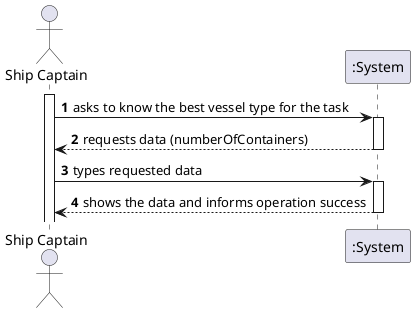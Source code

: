 @startuml
'https://plantuml.com/sequence-diagram

autonumber
actor "Ship Captain" as FM
activate FM

FM -> ":System": asks to know the best vessel type for the task
activate ":System"
":System" --> FM: requests data (numberOfContainers)
deactivate ":System"

FM -> ":System": types requested data
activate ":System"
":System" --> FM : shows the data and informs operation success
deactivate ":System"
@enduml